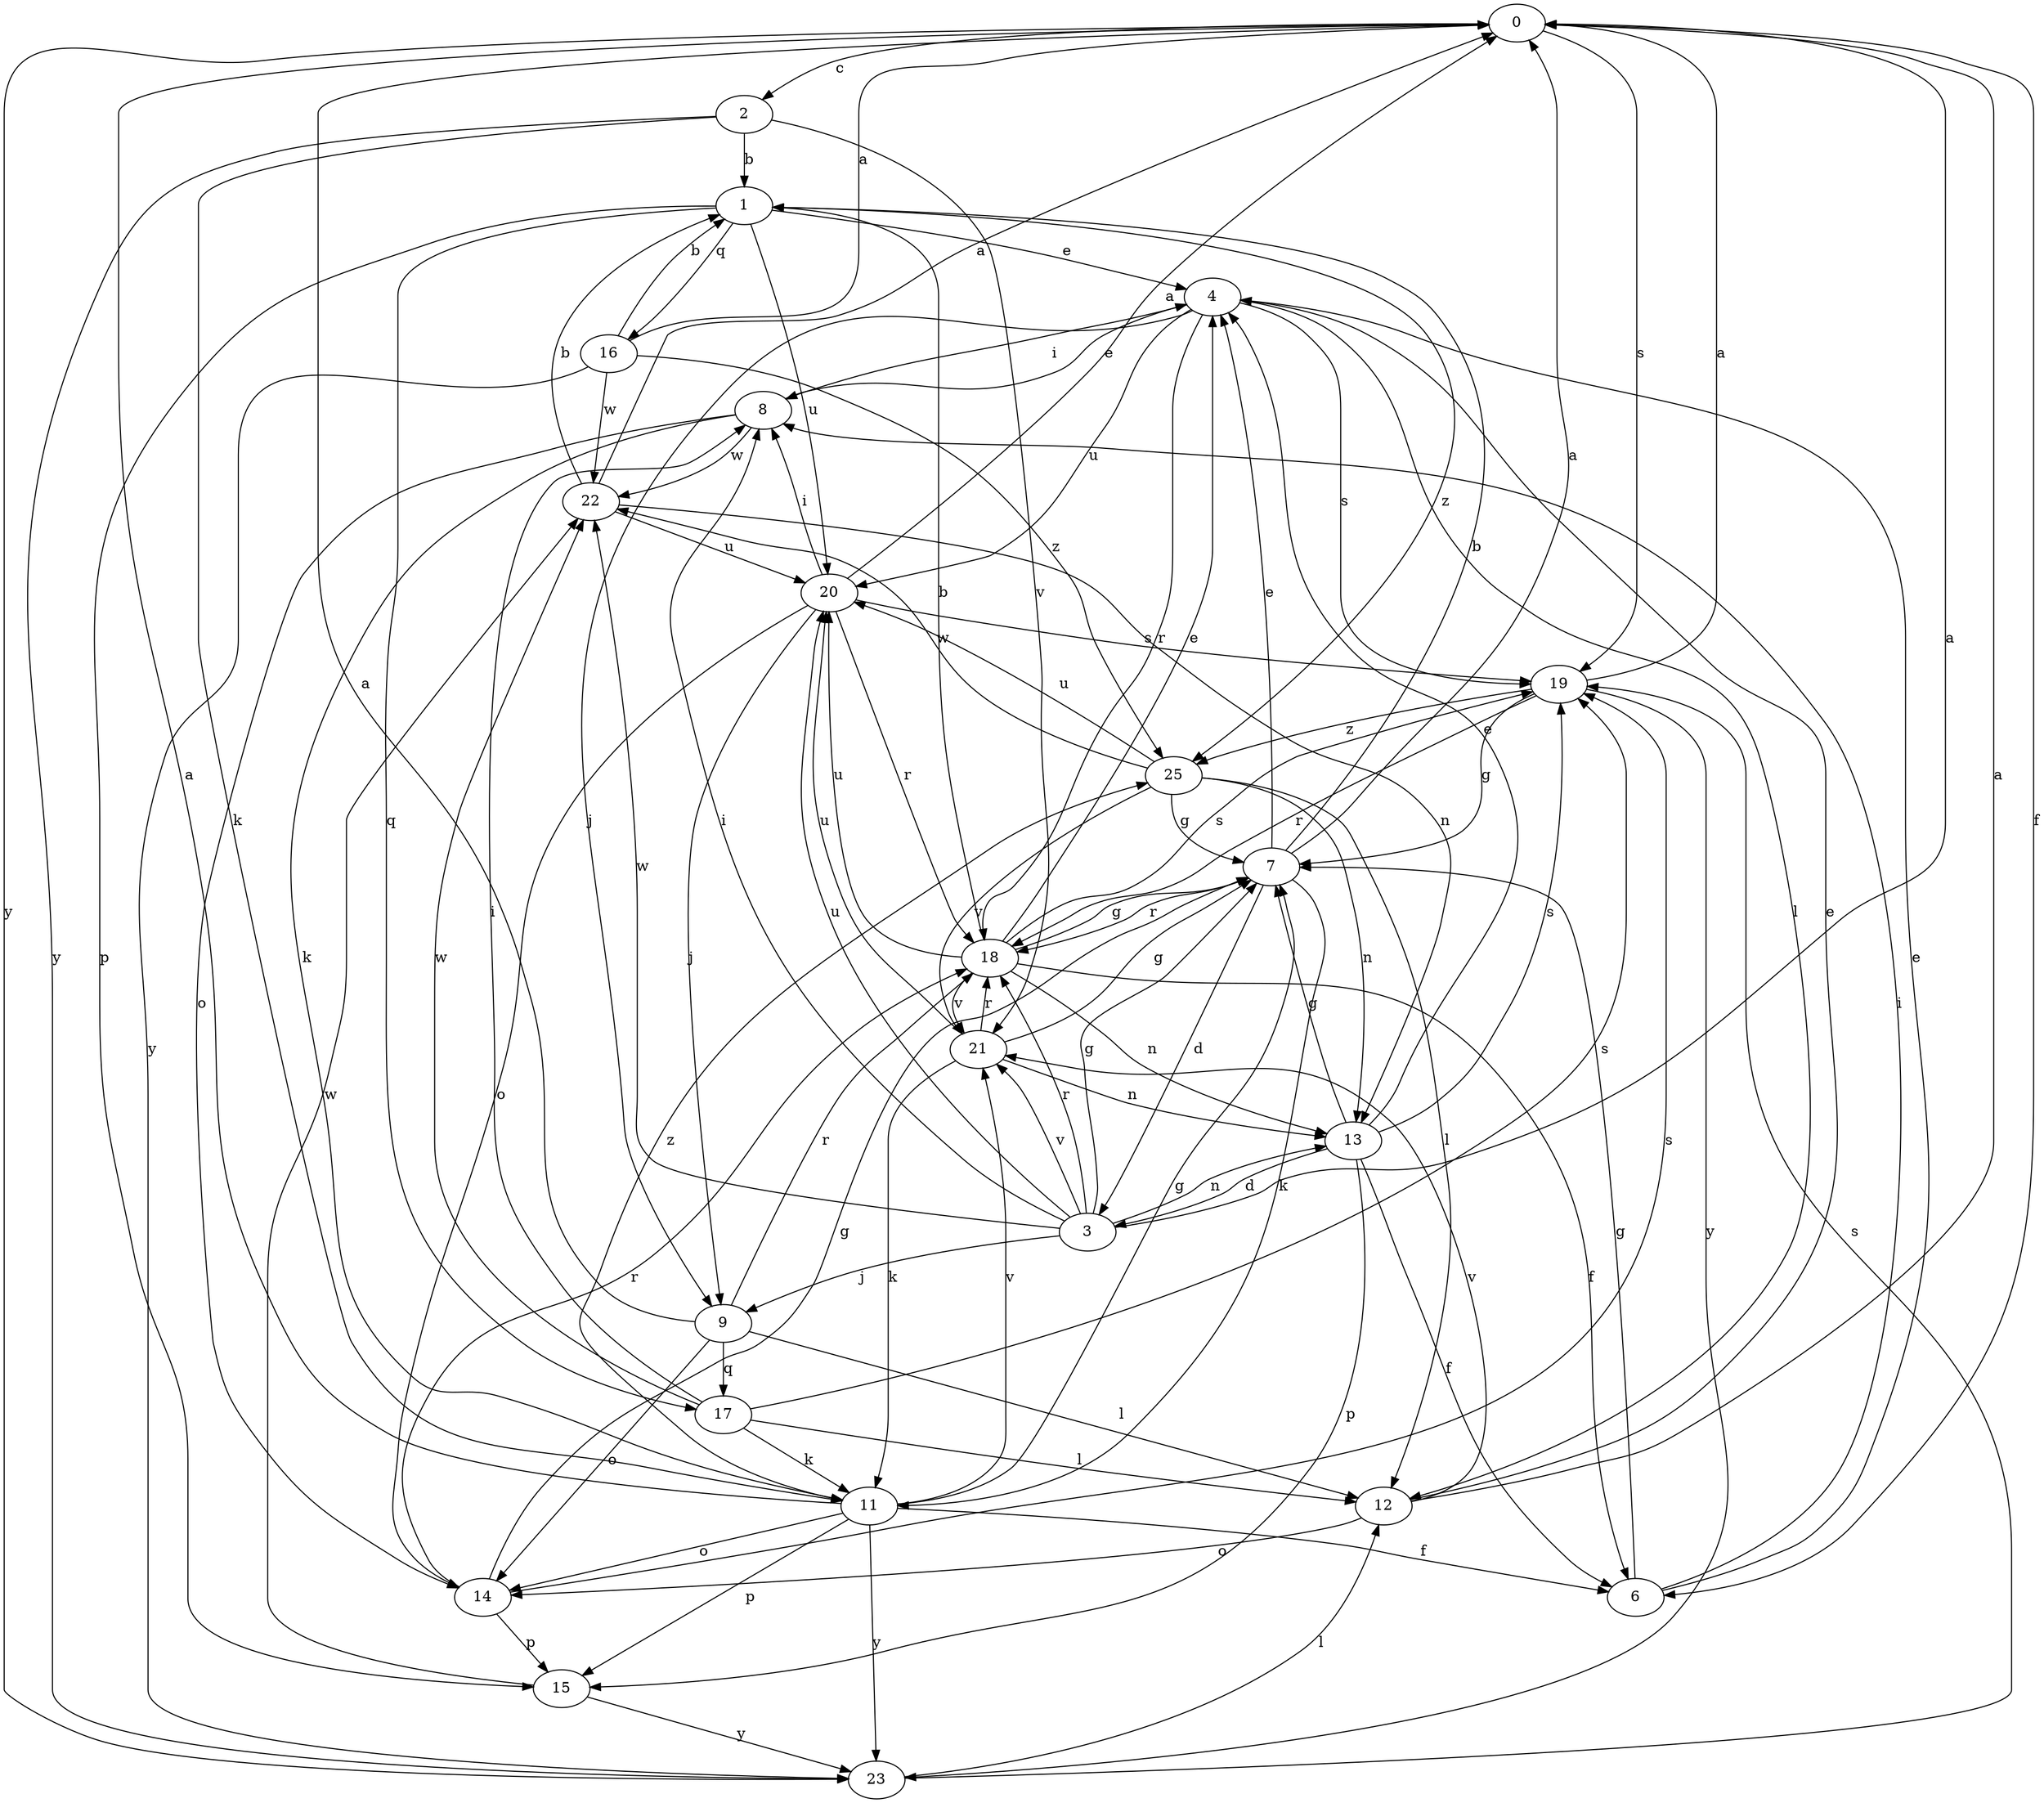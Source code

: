 strict digraph  {
0;
1;
2;
3;
4;
6;
7;
8;
9;
11;
12;
13;
14;
15;
16;
17;
18;
19;
20;
21;
22;
23;
25;
0 -> 2  [label=c];
0 -> 6  [label=f];
0 -> 19  [label=s];
0 -> 23  [label=y];
1 -> 4  [label=e];
1 -> 15  [label=p];
1 -> 16  [label=q];
1 -> 17  [label=q];
1 -> 20  [label=u];
1 -> 25  [label=z];
2 -> 1  [label=b];
2 -> 11  [label=k];
2 -> 21  [label=v];
2 -> 23  [label=y];
3 -> 0  [label=a];
3 -> 7  [label=g];
3 -> 8  [label=i];
3 -> 9  [label=j];
3 -> 13  [label=n];
3 -> 18  [label=r];
3 -> 20  [label=u];
3 -> 21  [label=v];
3 -> 22  [label=w];
4 -> 8  [label=i];
4 -> 9  [label=j];
4 -> 12  [label=l];
4 -> 18  [label=r];
4 -> 19  [label=s];
4 -> 20  [label=u];
6 -> 4  [label=e];
6 -> 7  [label=g];
6 -> 8  [label=i];
7 -> 0  [label=a];
7 -> 1  [label=b];
7 -> 3  [label=d];
7 -> 4  [label=e];
7 -> 11  [label=k];
7 -> 18  [label=r];
8 -> 4  [label=e];
8 -> 11  [label=k];
8 -> 14  [label=o];
8 -> 22  [label=w];
9 -> 0  [label=a];
9 -> 12  [label=l];
9 -> 14  [label=o];
9 -> 17  [label=q];
9 -> 18  [label=r];
11 -> 0  [label=a];
11 -> 6  [label=f];
11 -> 7  [label=g];
11 -> 14  [label=o];
11 -> 15  [label=p];
11 -> 21  [label=v];
11 -> 23  [label=y];
11 -> 25  [label=z];
12 -> 0  [label=a];
12 -> 4  [label=e];
12 -> 14  [label=o];
12 -> 21  [label=v];
13 -> 3  [label=d];
13 -> 4  [label=e];
13 -> 6  [label=f];
13 -> 7  [label=g];
13 -> 15  [label=p];
13 -> 19  [label=s];
14 -> 7  [label=g];
14 -> 15  [label=p];
14 -> 18  [label=r];
14 -> 19  [label=s];
15 -> 22  [label=w];
15 -> 23  [label=y];
16 -> 0  [label=a];
16 -> 1  [label=b];
16 -> 22  [label=w];
16 -> 23  [label=y];
16 -> 25  [label=z];
17 -> 8  [label=i];
17 -> 11  [label=k];
17 -> 12  [label=l];
17 -> 19  [label=s];
17 -> 22  [label=w];
18 -> 1  [label=b];
18 -> 4  [label=e];
18 -> 6  [label=f];
18 -> 7  [label=g];
18 -> 13  [label=n];
18 -> 19  [label=s];
18 -> 20  [label=u];
18 -> 21  [label=v];
19 -> 0  [label=a];
19 -> 7  [label=g];
19 -> 18  [label=r];
19 -> 23  [label=y];
19 -> 25  [label=z];
20 -> 0  [label=a];
20 -> 8  [label=i];
20 -> 9  [label=j];
20 -> 14  [label=o];
20 -> 18  [label=r];
20 -> 19  [label=s];
21 -> 7  [label=g];
21 -> 11  [label=k];
21 -> 13  [label=n];
21 -> 18  [label=r];
21 -> 20  [label=u];
22 -> 0  [label=a];
22 -> 1  [label=b];
22 -> 13  [label=n];
22 -> 20  [label=u];
23 -> 12  [label=l];
23 -> 19  [label=s];
25 -> 7  [label=g];
25 -> 12  [label=l];
25 -> 13  [label=n];
25 -> 20  [label=u];
25 -> 21  [label=v];
25 -> 22  [label=w];
}
